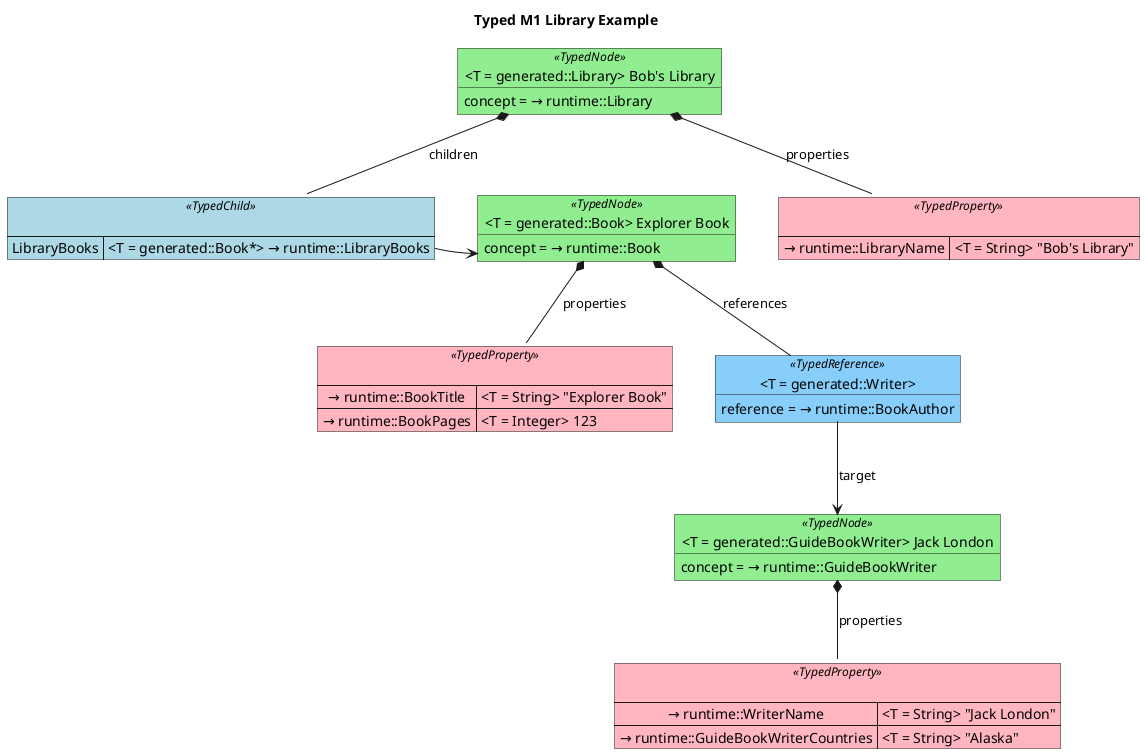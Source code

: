 @startuml
' Library
title Typed M1 Library Example

skinparam object {
    BackgroundColor<<TypedNode>> LightGreen
    BackgroundColor<<TypedReference>> LightSkyBlue
}
skinparam map {
    BackgroundColor<<TypedProperty>> LightPink
    BackgroundColor<<TypedChild>> LightBlue
}

object "<T = generated::Library> Bob's Library" as library<<TypedNode>> {
    concept = → runtime::Library
}

map " " as libraryProperties<<TypedProperty>> {
    → runtime::LibraryName => <T = String> "Bob's Library"
}
library *-- libraryProperties: properties

' Explorer book

object "<T = generated::Book> Explorer Book" as explorerBook<<TypedNode>> {
    concept = → runtime::Book
}

map " " as explorerBookProperties<<TypedProperty>> {
    → runtime::BookTitle => <T = String> "Explorer Book"
    → runtime::BookPages => <T = Integer> 123
}
explorerBook *-- explorerBookProperties: properties

map " " as libraryChildren<<TypedChild>> {
    LibraryBooks => <T = generated::Book*> → runtime::LibraryBooks
}
library *-- libraryChildren: children
libraryChildren::LibraryBooks -> explorerBook


object "<T = generated::Writer>" as explorerBookAuthor<<TypedReference>> {
    reference = → runtime::BookAuthor
}
explorerBook *-- explorerBookAuthor: references

' Jack London
object "<T = generated::GuideBookWriter> Jack London" as jackLondon<<TypedNode>> {
    concept = → runtime::GuideBookWriter
}

map " " as jackLondonProperties<<TypedProperty>> {
    → runtime::WriterName => <T = String> "Jack London"
    → runtime::GuideBookWriterCountries => <T = String> "Alaska"
}
jackLondon *-- jackLondonProperties: properties

explorerBookAuthor --> jackLondon: target
@enduml
